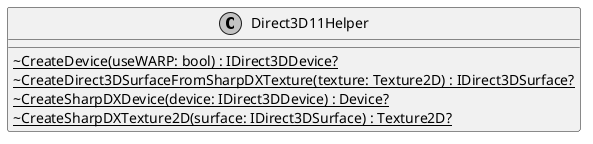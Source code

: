 @startuml
skinparam monochrome true
skinparam classAttributeIconSize 0
!startsub default
class Direct3D11Helper {
    ~ {static} CreateDevice(useWARP: bool) : IDirect3DDevice?
    ~ {static} CreateDirect3DSurfaceFromSharpDXTexture(texture: Texture2D) : IDirect3DSurface?
    ~ {static} CreateSharpDXDevice(device: IDirect3DDevice) : Device?
    ~ {static} CreateSharpDXTexture2D(surface: IDirect3DSurface) : Texture2D?
}
!endsub
@enduml
